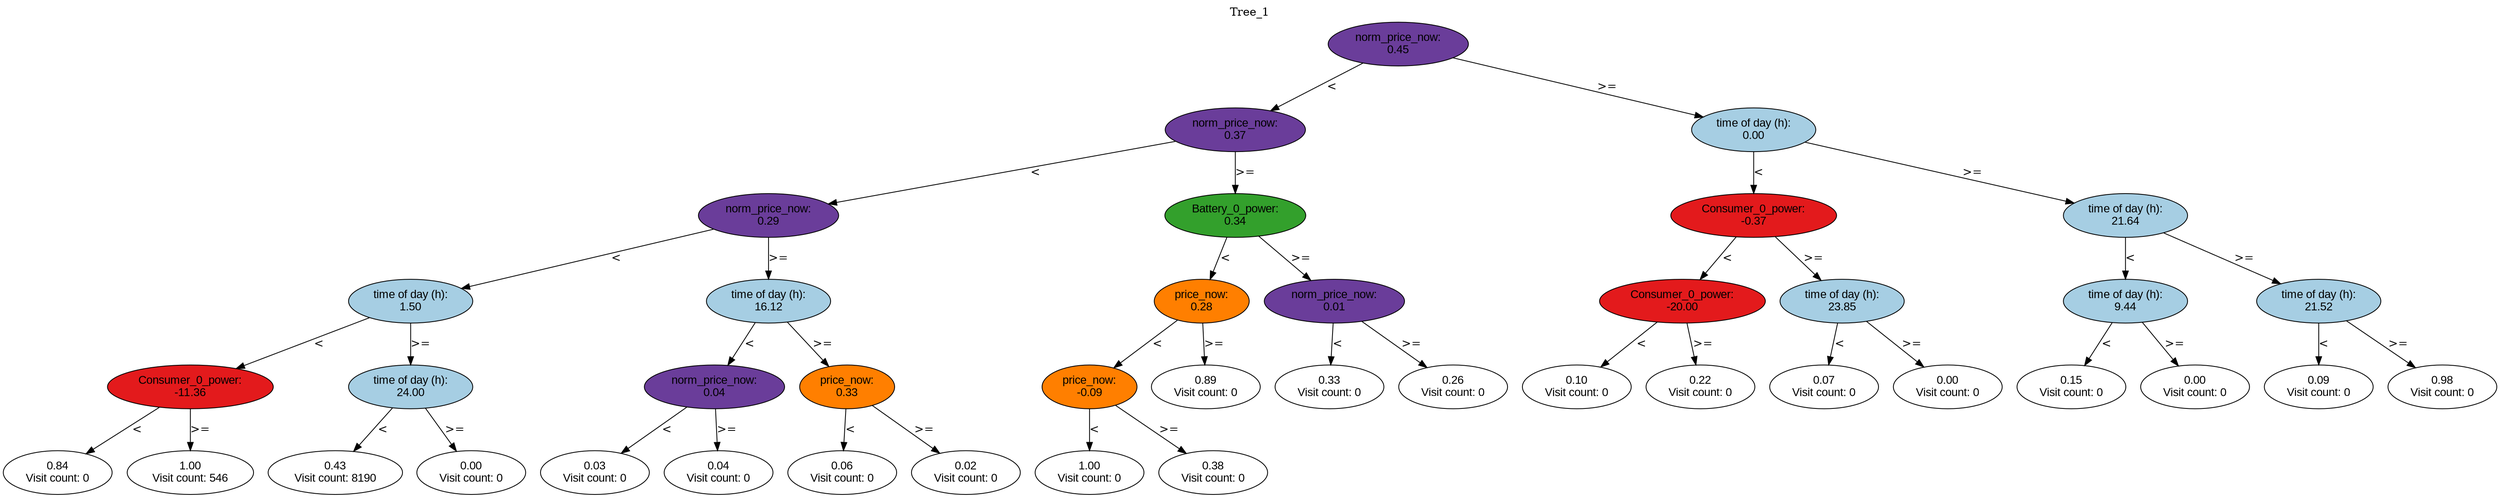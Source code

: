 digraph BST {
    node [fontname="Arial" style=filled colorscheme=paired12];
    0 [ label = "norm_price_now:
0.45" fillcolor=10];
    1 [ label = "norm_price_now:
0.37" fillcolor=10];
    2 [ label = "norm_price_now:
0.29" fillcolor=10];
    3 [ label = "time of day (h):
1.50" fillcolor=1];
    4 [ label = "Consumer_0_power:
-11.36" fillcolor=6];
    5 [ label = "0.84
Visit count: 0" fillcolor=white];
    6 [ label = "1.00
Visit count: 546" fillcolor=white];
    7 [ label = "time of day (h):
24.00" fillcolor=1];
    8 [ label = "0.43
Visit count: 8190" fillcolor=white];
    9 [ label = "0.00
Visit count: 0" fillcolor=white];
    10 [ label = "time of day (h):
16.12" fillcolor=1];
    11 [ label = "norm_price_now:
0.04" fillcolor=10];
    12 [ label = "0.03
Visit count: 0" fillcolor=white];
    13 [ label = "0.04
Visit count: 0" fillcolor=white];
    14 [ label = "price_now:
0.33" fillcolor=8];
    15 [ label = "0.06
Visit count: 0" fillcolor=white];
    16 [ label = "0.02
Visit count: 0" fillcolor=white];
    17 [ label = "Battery_0_power:
0.34" fillcolor=4];
    18 [ label = "price_now:
0.28" fillcolor=8];
    19 [ label = "price_now:
-0.09" fillcolor=8];
    20 [ label = "1.00
Visit count: 0" fillcolor=white];
    21 [ label = "0.38
Visit count: 0" fillcolor=white];
    22 [ label = "0.89
Visit count: 0" fillcolor=white];
    23 [ label = "norm_price_now:
0.01" fillcolor=10];
    24 [ label = "0.33
Visit count: 0" fillcolor=white];
    25 [ label = "0.26
Visit count: 0" fillcolor=white];
    26 [ label = "time of day (h):
0.00" fillcolor=1];
    27 [ label = "Consumer_0_power:
-0.37" fillcolor=6];
    28 [ label = "Consumer_0_power:
-20.00" fillcolor=6];
    29 [ label = "0.10
Visit count: 0" fillcolor=white];
    30 [ label = "0.22
Visit count: 0" fillcolor=white];
    31 [ label = "time of day (h):
23.85" fillcolor=1];
    32 [ label = "0.07
Visit count: 0" fillcolor=white];
    33 [ label = "0.00
Visit count: 0" fillcolor=white];
    34 [ label = "time of day (h):
21.64" fillcolor=1];
    35 [ label = "time of day (h):
9.44" fillcolor=1];
    36 [ label = "0.15
Visit count: 0" fillcolor=white];
    37 [ label = "0.00
Visit count: 0" fillcolor=white];
    38 [ label = "time of day (h):
21.52" fillcolor=1];
    39 [ label = "0.09
Visit count: 0" fillcolor=white];
    40 [ label = "0.98
Visit count: 0" fillcolor=white];

    0  -> 1[ label = "<"];
    0  -> 26[ label = ">="];
    1  -> 2[ label = "<"];
    1  -> 17[ label = ">="];
    2  -> 3[ label = "<"];
    2  -> 10[ label = ">="];
    3  -> 4[ label = "<"];
    3  -> 7[ label = ">="];
    4  -> 5[ label = "<"];
    4  -> 6[ label = ">="];
    7  -> 8[ label = "<"];
    7  -> 9[ label = ">="];
    10  -> 11[ label = "<"];
    10  -> 14[ label = ">="];
    11  -> 12[ label = "<"];
    11  -> 13[ label = ">="];
    14  -> 15[ label = "<"];
    14  -> 16[ label = ">="];
    17  -> 18[ label = "<"];
    17  -> 23[ label = ">="];
    18  -> 19[ label = "<"];
    18  -> 22[ label = ">="];
    19  -> 20[ label = "<"];
    19  -> 21[ label = ">="];
    23  -> 24[ label = "<"];
    23  -> 25[ label = ">="];
    26  -> 27[ label = "<"];
    26  -> 34[ label = ">="];
    27  -> 28[ label = "<"];
    27  -> 31[ label = ">="];
    28  -> 29[ label = "<"];
    28  -> 30[ label = ">="];
    31  -> 32[ label = "<"];
    31  -> 33[ label = ">="];
    34  -> 35[ label = "<"];
    34  -> 38[ label = ">="];
    35  -> 36[ label = "<"];
    35  -> 37[ label = ">="];
    38  -> 39[ label = "<"];
    38  -> 40[ label = ">="];

    labelloc="t";
    label="Tree_1";
}